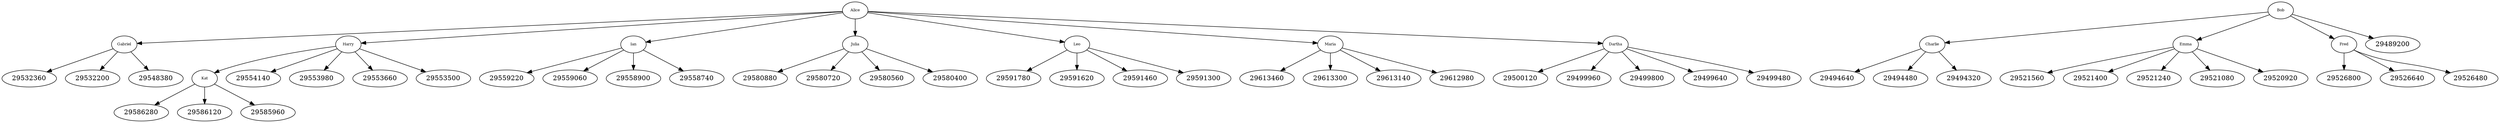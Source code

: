 digraph RGL__DirectedAdjacencyGraph {
    29464780 [
        fontsize = 8,
        label = Alice
    ]

    29468520 [
        fontsize = 8,
        label = Gabriel
    ]

    29468360 [
        fontsize = 8,
        label = Harry
    ]

    29468200 [
        fontsize = 8,
        label = Ian
    ]

    29468040 [
        fontsize = 8,
        label = Julia
    ]

    29467880 [
        fontsize = 8,
        label = Leo
    ]

    29467720 [
        fontsize = 8,
        label = Maria
    ]

    29467560 [
        fontsize = 8,
        label = Dartha
    ]

    29464620 [
        fontsize = 8,
        label = Bob
    ]

    29489360 [
        fontsize = 8,
        label = Charlie
    ]

    29489040 [
        fontsize = 8,
        label = Emma
    ]

    29488880 [
        fontsize = 8,
        label = Fred
    ]

    29553820 [
        fontsize = 8,
        label = Kat
    ]

    29464780 -> 29468520 [
        fontsize = 8
    ]

    29464780 -> 29468360 [
        fontsize = 8
    ]

    29464780 -> 29468200 [
        fontsize = 8
    ]

    29464780 -> 29468040 [
        fontsize = 8
    ]

    29464780 -> 29467880 [
        fontsize = 8
    ]

    29464780 -> 29467720 [
        fontsize = 8
    ]

    29464780 -> 29467560 [
        fontsize = 8
    ]

    29468520 -> 29532360 [
        fontsize = 8
    ]

    29468520 -> 29532200 [
        fontsize = 8
    ]

    29468520 -> 29548380 [
        fontsize = 8
    ]

    29468360 -> 29554140 [
        fontsize = 8
    ]

    29468360 -> 29553980 [
        fontsize = 8
    ]

    29468360 -> 29553820 [
        fontsize = 8
    ]

    29468360 -> 29553660 [
        fontsize = 8
    ]

    29468360 -> 29553500 [
        fontsize = 8
    ]

    29468200 -> 29559220 [
        fontsize = 8
    ]

    29468200 -> 29559060 [
        fontsize = 8
    ]

    29468200 -> 29558900 [
        fontsize = 8
    ]

    29468200 -> 29558740 [
        fontsize = 8
    ]

    29468040 -> 29580880 [
        fontsize = 8
    ]

    29468040 -> 29580720 [
        fontsize = 8
    ]

    29468040 -> 29580560 [
        fontsize = 8
    ]

    29468040 -> 29580400 [
        fontsize = 8
    ]

    29467880 -> 29591780 [
        fontsize = 8
    ]

    29467880 -> 29591620 [
        fontsize = 8
    ]

    29467880 -> 29591460 [
        fontsize = 8
    ]

    29467880 -> 29591300 [
        fontsize = 8
    ]

    29467720 -> 29613460 [
        fontsize = 8
    ]

    29467720 -> 29613300 [
        fontsize = 8
    ]

    29467720 -> 29613140 [
        fontsize = 8
    ]

    29467720 -> 29612980 [
        fontsize = 8
    ]

    29467560 -> 29500120 [
        fontsize = 8
    ]

    29467560 -> 29499960 [
        fontsize = 8
    ]

    29467560 -> 29499800 [
        fontsize = 8
    ]

    29467560 -> 29499640 [
        fontsize = 8
    ]

    29467560 -> 29499480 [
        fontsize = 8
    ]

    29464620 -> 29489360 [
        fontsize = 8
    ]

    29464620 -> 29489200 [
        fontsize = 8
    ]

    29464620 -> 29489040 [
        fontsize = 8
    ]

    29464620 -> 29488880 [
        fontsize = 8
    ]

    29489360 -> 29494640 [
        fontsize = 8
    ]

    29489360 -> 29494480 [
        fontsize = 8
    ]

    29489360 -> 29494320 [
        fontsize = 8
    ]

    29489040 -> 29521560 [
        fontsize = 8
    ]

    29489040 -> 29521400 [
        fontsize = 8
    ]

    29489040 -> 29521240 [
        fontsize = 8
    ]

    29489040 -> 29521080 [
        fontsize = 8
    ]

    29489040 -> 29520920 [
        fontsize = 8
    ]

    29488880 -> 29526800 [
        fontsize = 8
    ]

    29488880 -> 29526640 [
        fontsize = 8
    ]

    29488880 -> 29526480 [
        fontsize = 8
    ]

    29553820 -> 29586280 [
        fontsize = 8
    ]

    29553820 -> 29586120 [
        fontsize = 8
    ]

    29553820 -> 29585960 [
        fontsize = 8
    ]
}
